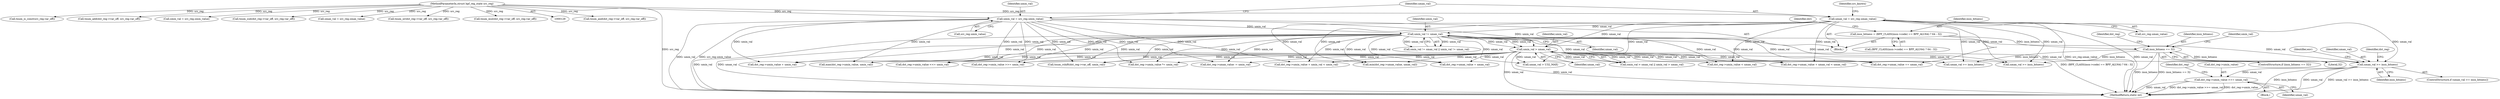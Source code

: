digraph "0_linux_d3bd7413e0ca40b60cf60d4003246d067cafdeda@pointer" {
"1000820" [label="(Call,dst_reg->umin_value >>= umax_val)"];
"1000790" [label="(Call,umax_val >= insn_bitness)"];
"1000231" [label="(Call,umin_val > umax_val)"];
"1000224" [label="(Call,umin_val != umax_val)"];
"1000194" [label="(Call,umin_val = src_reg.umin_value)"];
"1000133" [label="(MethodParameterIn,struct bpf_reg_state src_reg)"];
"1000199" [label="(Call,umax_val = src_reg.umax_value)"];
"1000173" [label="(Call,insn_bitness == 32)"];
"1000154" [label="(Call,insn_bitness = (BPF_CLASS(insn->code) == BPF_ALU64) ? 64 : 32)"];
"1000175" [label="(Literal,32)"];
"1000226" [label="(Identifier,umax_val)"];
"1000154" [label="(Call,insn_bitness = (BPF_CLASS(insn->code) == BPF_ALU64) ? 64 : 32)"];
"1000195" [label="(Identifier,umin_val)"];
"1000323" [label="(Call,dst_reg->umax_value + umax_val < umax_val)"];
"1000200" [label="(Identifier,umax_val)"];
"1000348" [label="(Call,dst_reg->umax_value += umax_val)"];
"1000316" [label="(Call,dst_reg->umin_value + umin_val < umin_val)"];
"1000791" [label="(Identifier,umax_val)"];
"1000570" [label="(Call,tnum_and(dst_reg->var_off, src_reg.var_off))"];
"1000156" [label="(Call,(BPF_CLASS(insn->code) == BPF_ALU64) ? 64 : 32)"];
"1000227" [label="(Call,smin_val > smax_val || umin_val > umax_val)"];
"1000173" [label="(Call,insn_bitness == 32)"];
"1000155" [label="(Identifier,insn_bitness)"];
"1000820" [label="(Call,dst_reg->umin_value >>= umax_val)"];
"1000261" [label="(Block,)"];
"1000903" [label="(MethodReturn,static int)"];
"1000317" [label="(Call,dst_reg->umin_value + umin_val)"];
"1000206" [label="(Call,tnum_is_const(src_reg.var_off))"];
"1000233" [label="(Identifier,umax_val)"];
"1000835" [label="(Call,umax_val >= insn_bitness)"];
"1000803" [label="(Identifier,dst_reg)"];
"1000232" [label="(Identifier,umin_val)"];
"1000174" [label="(Identifier,insn_bitness)"];
"1000357" [label="(Call,tnum_add(dst_reg->var_off, src_reg.var_off))"];
"1000185" [label="(Identifier,smin_val)"];
"1000670" [label="(Call,max(dst_reg->umin_value, umin_val))"];
"1000745" [label="(Call,dst_reg->umin_value <<= umin_val)"];
"1000133" [label="(MethodParameterIn,struct bpf_reg_state src_reg)"];
"1000134" [label="(Block,)"];
"1000846" [label="(Call,dst_reg->smin_value >>= umin_val)"];
"1000220" [label="(Call,smin_val != smax_val || umin_val != umax_val)"];
"1000184" [label="(Call,smin_val = src_reg.smin_value)"];
"1000824" [label="(Identifier,umax_val)"];
"1000450" [label="(Call,tnum_sub(dst_reg->var_off, src_reg.var_off))"];
"1000590" [label="(Call,min(dst_reg->umax_value, umax_val))"];
"1000189" [label="(Call,smax_val = src_reg.smax_value)"];
"1000324" [label="(Call,dst_reg->umax_value + umax_val)"];
"1000659" [label="(Call,tnum_or(dst_reg->var_off, src_reg.var_off))"];
"1000196" [label="(Call,src_reg.umin_value)"];
"1000827" [label="(Identifier,dst_reg)"];
"1000199" [label="(Call,umax_val = src_reg.umax_value)"];
"1000225" [label="(Identifier,umin_val)"];
"1000201" [label="(Call,src_reg.umax_value)"];
"1000231" [label="(Call,umin_val > umax_val)"];
"1000732" [label="(Call,umax_val >= insn_bitness)"];
"1000463" [label="(Call,tnum_mul(dst_reg->var_off, src_reg.var_off))"];
"1000178" [label="(Identifier,dst_reg)"];
"1000167" [label="(Identifier,dst)"];
"1000821" [label="(Call,dst_reg->umin_value)"];
"1000792" [label="(Identifier,insn_bitness)"];
"1000790" [label="(Call,umax_val >= insn_bitness)"];
"1000224" [label="(Call,umin_val != umax_val)"];
"1000488" [label="(Call,umax_val > U32_MAX)"];
"1000789" [label="(ControlStructure,if (umax_val >= insn_bitness))"];
"1000815" [label="(Call,tnum_rshift(dst_reg->var_off, umin_val))"];
"1000795" [label="(Identifier,env)"];
"1000502" [label="(Call,dst_reg->umin_value *= umin_val)"];
"1000194" [label="(Call,umin_val = src_reg.umin_value)"];
"1000205" [label="(Identifier,src_known)"];
"1000418" [label="(Call,dst_reg->umin_value < umax_val)"];
"1000172" [label="(ControlStructure,if (insn_bitness == 32))"];
"1000441" [label="(Call,dst_reg->umax_value -= umin_val)"];
"1000820" -> "1000261"  [label="AST: "];
"1000820" -> "1000824"  [label="CFG: "];
"1000821" -> "1000820"  [label="AST: "];
"1000824" -> "1000820"  [label="AST: "];
"1000827" -> "1000820"  [label="CFG: "];
"1000820" -> "1000903"  [label="DDG: umax_val"];
"1000820" -> "1000903"  [label="DDG: dst_reg->umin_value >>= umax_val"];
"1000820" -> "1000903"  [label="DDG: dst_reg->umin_value"];
"1000790" -> "1000820"  [label="DDG: umax_val"];
"1000790" -> "1000789"  [label="AST: "];
"1000790" -> "1000792"  [label="CFG: "];
"1000791" -> "1000790"  [label="AST: "];
"1000792" -> "1000790"  [label="AST: "];
"1000795" -> "1000790"  [label="CFG: "];
"1000803" -> "1000790"  [label="CFG: "];
"1000790" -> "1000903"  [label="DDG: insn_bitness"];
"1000790" -> "1000903"  [label="DDG: umax_val"];
"1000790" -> "1000903"  [label="DDG: umax_val >= insn_bitness"];
"1000231" -> "1000790"  [label="DDG: umax_val"];
"1000199" -> "1000790"  [label="DDG: umax_val"];
"1000224" -> "1000790"  [label="DDG: umax_val"];
"1000173" -> "1000790"  [label="DDG: insn_bitness"];
"1000231" -> "1000227"  [label="AST: "];
"1000231" -> "1000233"  [label="CFG: "];
"1000232" -> "1000231"  [label="AST: "];
"1000233" -> "1000231"  [label="AST: "];
"1000227" -> "1000231"  [label="CFG: "];
"1000231" -> "1000903"  [label="DDG: umax_val"];
"1000231" -> "1000903"  [label="DDG: umin_val"];
"1000231" -> "1000227"  [label="DDG: umin_val"];
"1000231" -> "1000227"  [label="DDG: umax_val"];
"1000224" -> "1000231"  [label="DDG: umin_val"];
"1000224" -> "1000231"  [label="DDG: umax_val"];
"1000194" -> "1000231"  [label="DDG: umin_val"];
"1000199" -> "1000231"  [label="DDG: umax_val"];
"1000231" -> "1000316"  [label="DDG: umin_val"];
"1000231" -> "1000317"  [label="DDG: umin_val"];
"1000231" -> "1000323"  [label="DDG: umax_val"];
"1000231" -> "1000324"  [label="DDG: umax_val"];
"1000231" -> "1000348"  [label="DDG: umax_val"];
"1000231" -> "1000418"  [label="DDG: umax_val"];
"1000231" -> "1000441"  [label="DDG: umin_val"];
"1000231" -> "1000488"  [label="DDG: umax_val"];
"1000231" -> "1000502"  [label="DDG: umin_val"];
"1000231" -> "1000590"  [label="DDG: umax_val"];
"1000231" -> "1000670"  [label="DDG: umin_val"];
"1000231" -> "1000732"  [label="DDG: umax_val"];
"1000231" -> "1000745"  [label="DDG: umin_val"];
"1000231" -> "1000815"  [label="DDG: umin_val"];
"1000231" -> "1000835"  [label="DDG: umax_val"];
"1000231" -> "1000846"  [label="DDG: umin_val"];
"1000224" -> "1000220"  [label="AST: "];
"1000224" -> "1000226"  [label="CFG: "];
"1000225" -> "1000224"  [label="AST: "];
"1000226" -> "1000224"  [label="AST: "];
"1000220" -> "1000224"  [label="CFG: "];
"1000224" -> "1000903"  [label="DDG: umin_val"];
"1000224" -> "1000903"  [label="DDG: umax_val"];
"1000224" -> "1000220"  [label="DDG: umin_val"];
"1000224" -> "1000220"  [label="DDG: umax_val"];
"1000194" -> "1000224"  [label="DDG: umin_val"];
"1000199" -> "1000224"  [label="DDG: umax_val"];
"1000224" -> "1000316"  [label="DDG: umin_val"];
"1000224" -> "1000317"  [label="DDG: umin_val"];
"1000224" -> "1000323"  [label="DDG: umax_val"];
"1000224" -> "1000324"  [label="DDG: umax_val"];
"1000224" -> "1000348"  [label="DDG: umax_val"];
"1000224" -> "1000418"  [label="DDG: umax_val"];
"1000224" -> "1000441"  [label="DDG: umin_val"];
"1000224" -> "1000488"  [label="DDG: umax_val"];
"1000224" -> "1000502"  [label="DDG: umin_val"];
"1000224" -> "1000590"  [label="DDG: umax_val"];
"1000224" -> "1000670"  [label="DDG: umin_val"];
"1000224" -> "1000732"  [label="DDG: umax_val"];
"1000224" -> "1000745"  [label="DDG: umin_val"];
"1000224" -> "1000815"  [label="DDG: umin_val"];
"1000224" -> "1000835"  [label="DDG: umax_val"];
"1000224" -> "1000846"  [label="DDG: umin_val"];
"1000194" -> "1000134"  [label="AST: "];
"1000194" -> "1000196"  [label="CFG: "];
"1000195" -> "1000194"  [label="AST: "];
"1000196" -> "1000194"  [label="AST: "];
"1000200" -> "1000194"  [label="CFG: "];
"1000194" -> "1000903"  [label="DDG: umin_val"];
"1000194" -> "1000903"  [label="DDG: src_reg.umin_value"];
"1000133" -> "1000194"  [label="DDG: src_reg"];
"1000194" -> "1000316"  [label="DDG: umin_val"];
"1000194" -> "1000317"  [label="DDG: umin_val"];
"1000194" -> "1000441"  [label="DDG: umin_val"];
"1000194" -> "1000502"  [label="DDG: umin_val"];
"1000194" -> "1000670"  [label="DDG: umin_val"];
"1000194" -> "1000745"  [label="DDG: umin_val"];
"1000194" -> "1000815"  [label="DDG: umin_val"];
"1000194" -> "1000846"  [label="DDG: umin_val"];
"1000133" -> "1000129"  [label="AST: "];
"1000133" -> "1000903"  [label="DDG: src_reg"];
"1000133" -> "1000184"  [label="DDG: src_reg"];
"1000133" -> "1000189"  [label="DDG: src_reg"];
"1000133" -> "1000199"  [label="DDG: src_reg"];
"1000133" -> "1000206"  [label="DDG: src_reg"];
"1000133" -> "1000357"  [label="DDG: src_reg"];
"1000133" -> "1000450"  [label="DDG: src_reg"];
"1000133" -> "1000463"  [label="DDG: src_reg"];
"1000133" -> "1000570"  [label="DDG: src_reg"];
"1000133" -> "1000659"  [label="DDG: src_reg"];
"1000199" -> "1000134"  [label="AST: "];
"1000199" -> "1000201"  [label="CFG: "];
"1000200" -> "1000199"  [label="AST: "];
"1000201" -> "1000199"  [label="AST: "];
"1000205" -> "1000199"  [label="CFG: "];
"1000199" -> "1000903"  [label="DDG: src_reg.umax_value"];
"1000199" -> "1000903"  [label="DDG: umax_val"];
"1000199" -> "1000323"  [label="DDG: umax_val"];
"1000199" -> "1000324"  [label="DDG: umax_val"];
"1000199" -> "1000348"  [label="DDG: umax_val"];
"1000199" -> "1000418"  [label="DDG: umax_val"];
"1000199" -> "1000488"  [label="DDG: umax_val"];
"1000199" -> "1000590"  [label="DDG: umax_val"];
"1000199" -> "1000732"  [label="DDG: umax_val"];
"1000199" -> "1000835"  [label="DDG: umax_val"];
"1000173" -> "1000172"  [label="AST: "];
"1000173" -> "1000175"  [label="CFG: "];
"1000174" -> "1000173"  [label="AST: "];
"1000175" -> "1000173"  [label="AST: "];
"1000178" -> "1000173"  [label="CFG: "];
"1000185" -> "1000173"  [label="CFG: "];
"1000173" -> "1000903"  [label="DDG: insn_bitness == 32"];
"1000173" -> "1000903"  [label="DDG: insn_bitness"];
"1000154" -> "1000173"  [label="DDG: insn_bitness"];
"1000173" -> "1000732"  [label="DDG: insn_bitness"];
"1000173" -> "1000835"  [label="DDG: insn_bitness"];
"1000154" -> "1000134"  [label="AST: "];
"1000154" -> "1000156"  [label="CFG: "];
"1000155" -> "1000154"  [label="AST: "];
"1000156" -> "1000154"  [label="AST: "];
"1000167" -> "1000154"  [label="CFG: "];
"1000154" -> "1000903"  [label="DDG: (BPF_CLASS(insn->code) == BPF_ALU64) ? 64 : 32"];
}

